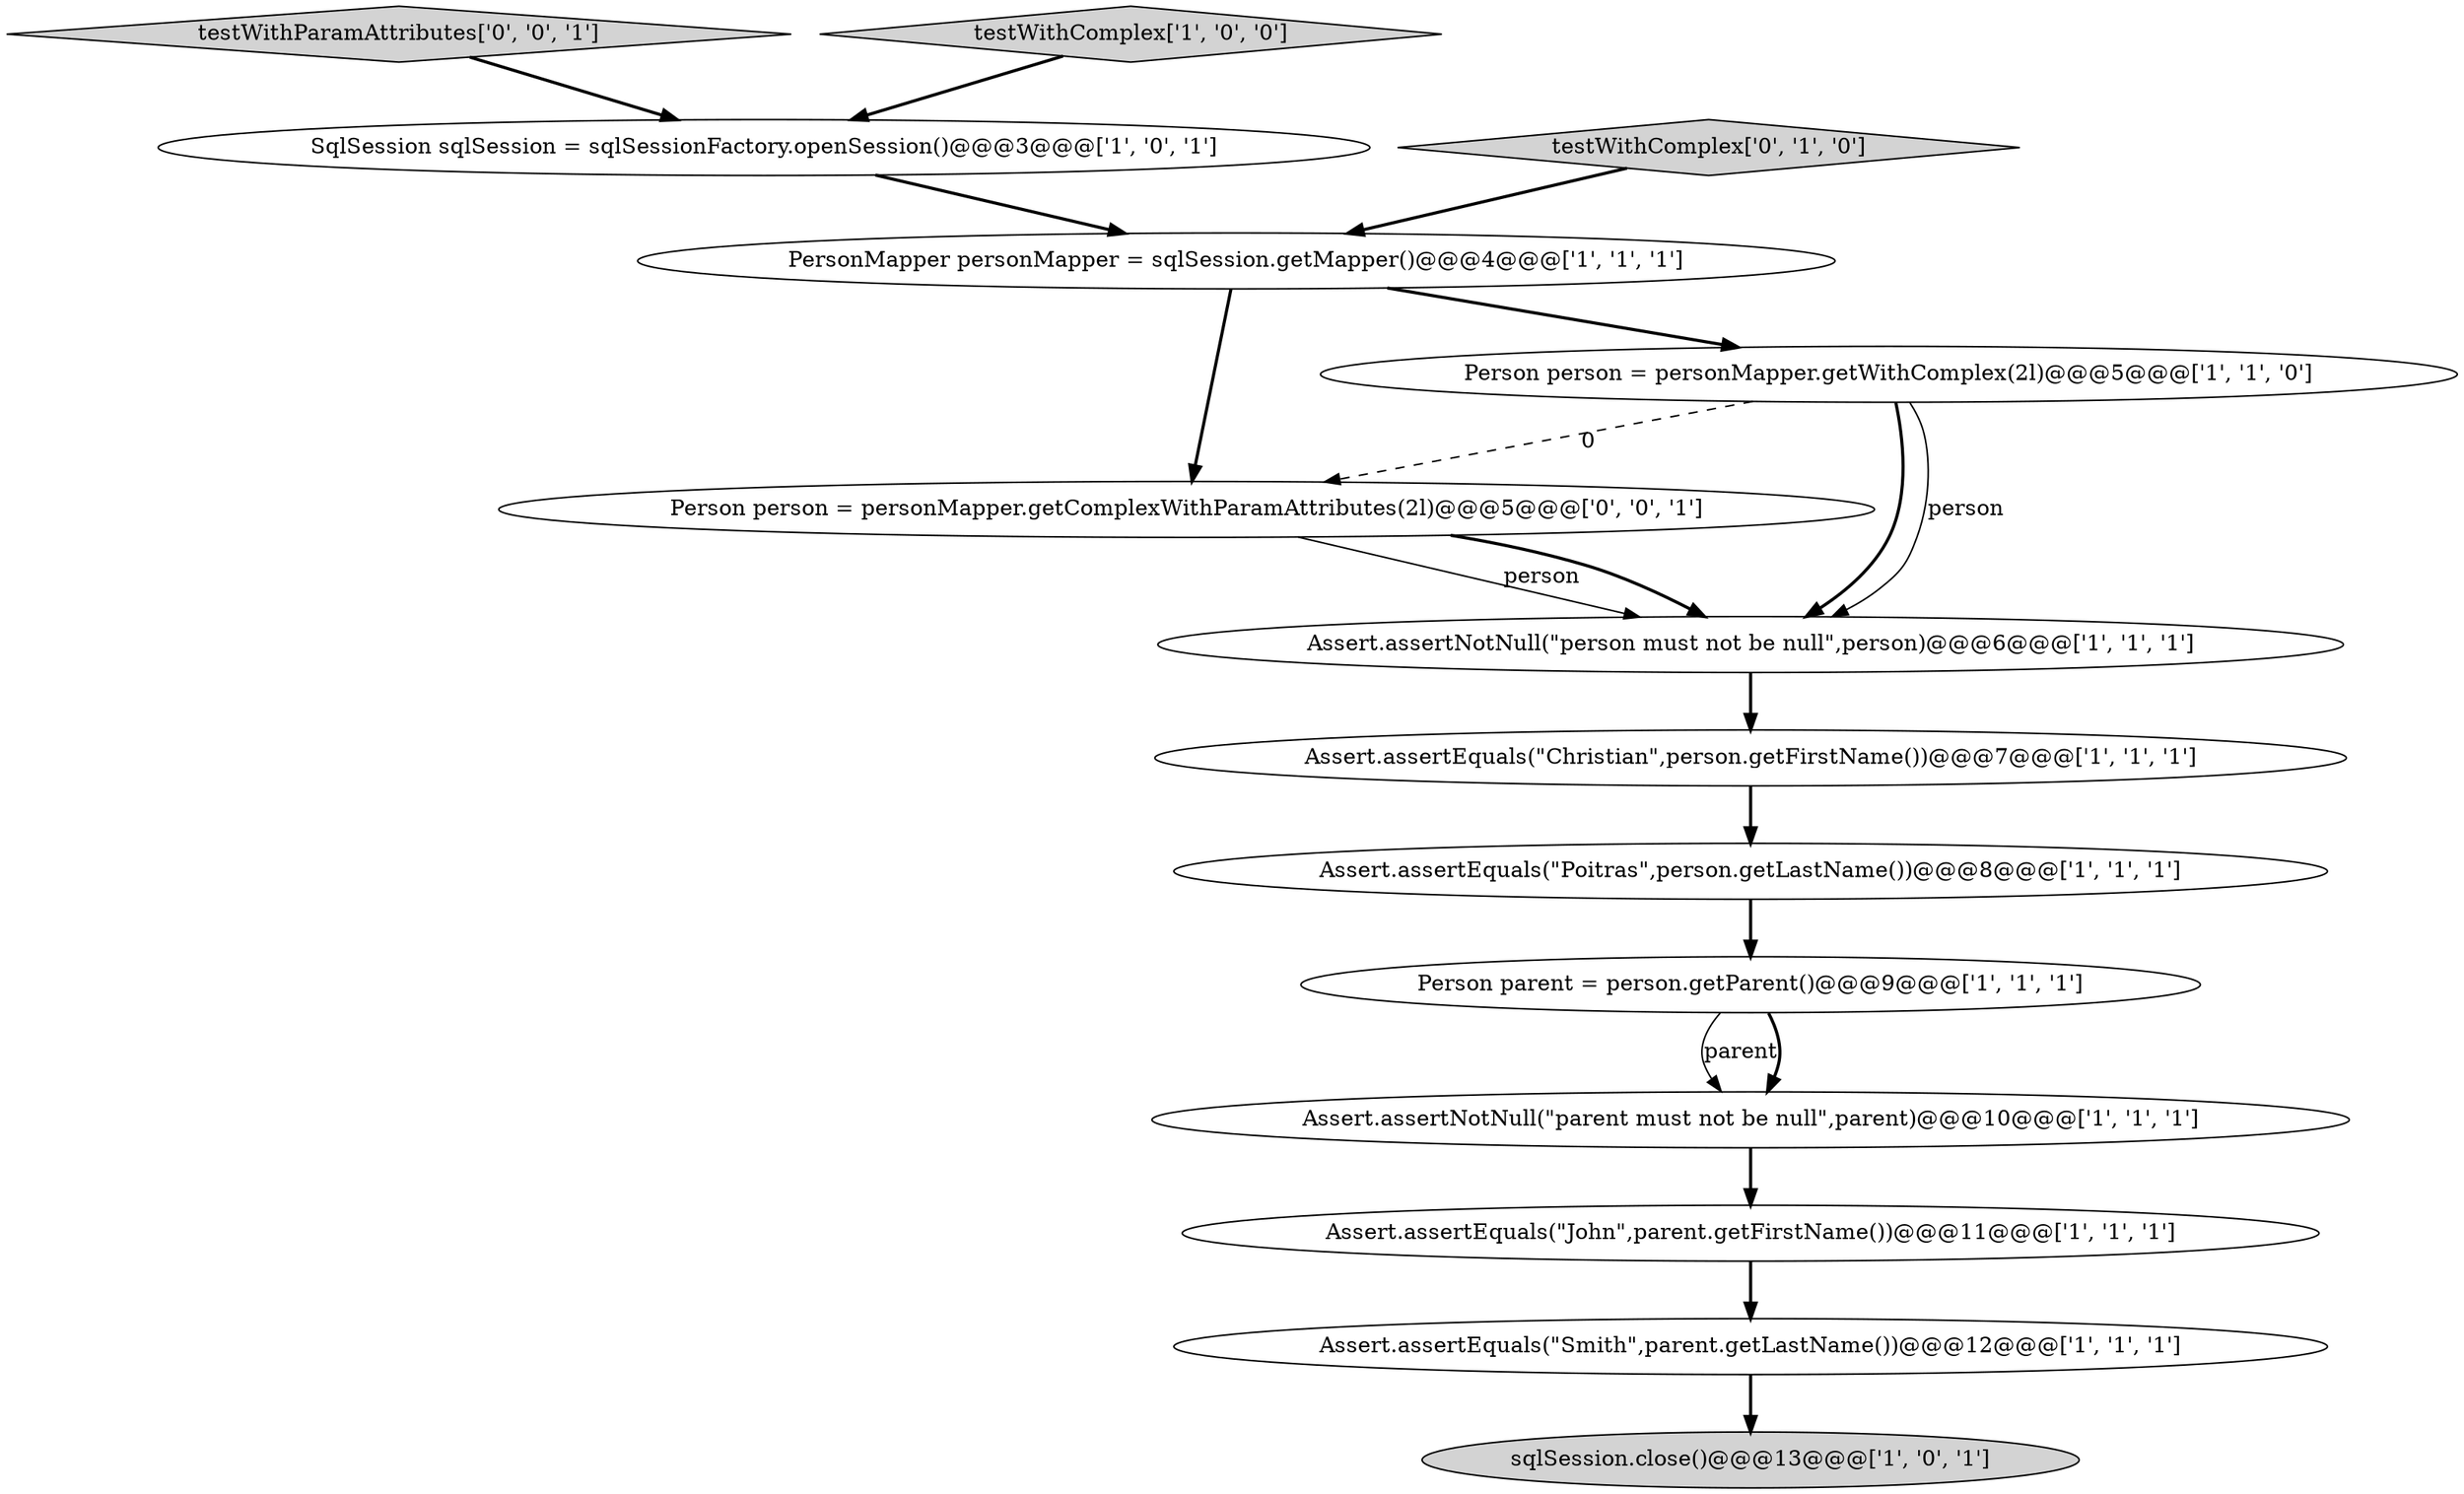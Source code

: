 digraph {
4 [style = filled, label = "Assert.assertNotNull(\"person must not be null\",person)@@@6@@@['1', '1', '1']", fillcolor = white, shape = ellipse image = "AAA0AAABBB1BBB"];
11 [style = filled, label = "Assert.assertEquals(\"John\",parent.getFirstName())@@@11@@@['1', '1', '1']", fillcolor = white, shape = ellipse image = "AAA0AAABBB1BBB"];
13 [style = filled, label = "Person person = personMapper.getComplexWithParamAttributes(2l)@@@5@@@['0', '0', '1']", fillcolor = white, shape = ellipse image = "AAA0AAABBB3BBB"];
5 [style = filled, label = "Person parent = person.getParent()@@@9@@@['1', '1', '1']", fillcolor = white, shape = ellipse image = "AAA0AAABBB1BBB"];
2 [style = filled, label = "Assert.assertNotNull(\"parent must not be null\",parent)@@@10@@@['1', '1', '1']", fillcolor = white, shape = ellipse image = "AAA0AAABBB1BBB"];
14 [style = filled, label = "testWithParamAttributes['0', '0', '1']", fillcolor = lightgray, shape = diamond image = "AAA0AAABBB3BBB"];
3 [style = filled, label = "sqlSession.close()@@@13@@@['1', '0', '1']", fillcolor = lightgray, shape = ellipse image = "AAA0AAABBB1BBB"];
1 [style = filled, label = "Person person = personMapper.getWithComplex(2l)@@@5@@@['1', '1', '0']", fillcolor = white, shape = ellipse image = "AAA0AAABBB1BBB"];
6 [style = filled, label = "testWithComplex['1', '0', '0']", fillcolor = lightgray, shape = diamond image = "AAA0AAABBB1BBB"];
0 [style = filled, label = "SqlSession sqlSession = sqlSessionFactory.openSession()@@@3@@@['1', '0', '1']", fillcolor = white, shape = ellipse image = "AAA0AAABBB1BBB"];
12 [style = filled, label = "testWithComplex['0', '1', '0']", fillcolor = lightgray, shape = diamond image = "AAA0AAABBB2BBB"];
8 [style = filled, label = "Assert.assertEquals(\"Smith\",parent.getLastName())@@@12@@@['1', '1', '1']", fillcolor = white, shape = ellipse image = "AAA0AAABBB1BBB"];
7 [style = filled, label = "Assert.assertEquals(\"Poitras\",person.getLastName())@@@8@@@['1', '1', '1']", fillcolor = white, shape = ellipse image = "AAA0AAABBB1BBB"];
10 [style = filled, label = "Assert.assertEquals(\"Christian\",person.getFirstName())@@@7@@@['1', '1', '1']", fillcolor = white, shape = ellipse image = "AAA0AAABBB1BBB"];
9 [style = filled, label = "PersonMapper personMapper = sqlSession.getMapper()@@@4@@@['1', '1', '1']", fillcolor = white, shape = ellipse image = "AAA0AAABBB1BBB"];
9->13 [style = bold, label=""];
4->10 [style = bold, label=""];
11->8 [style = bold, label=""];
13->4 [style = solid, label="person"];
5->2 [style = solid, label="parent"];
1->4 [style = bold, label=""];
0->9 [style = bold, label=""];
7->5 [style = bold, label=""];
5->2 [style = bold, label=""];
6->0 [style = bold, label=""];
1->4 [style = solid, label="person"];
9->1 [style = bold, label=""];
14->0 [style = bold, label=""];
12->9 [style = bold, label=""];
10->7 [style = bold, label=""];
2->11 [style = bold, label=""];
8->3 [style = bold, label=""];
13->4 [style = bold, label=""];
1->13 [style = dashed, label="0"];
}
